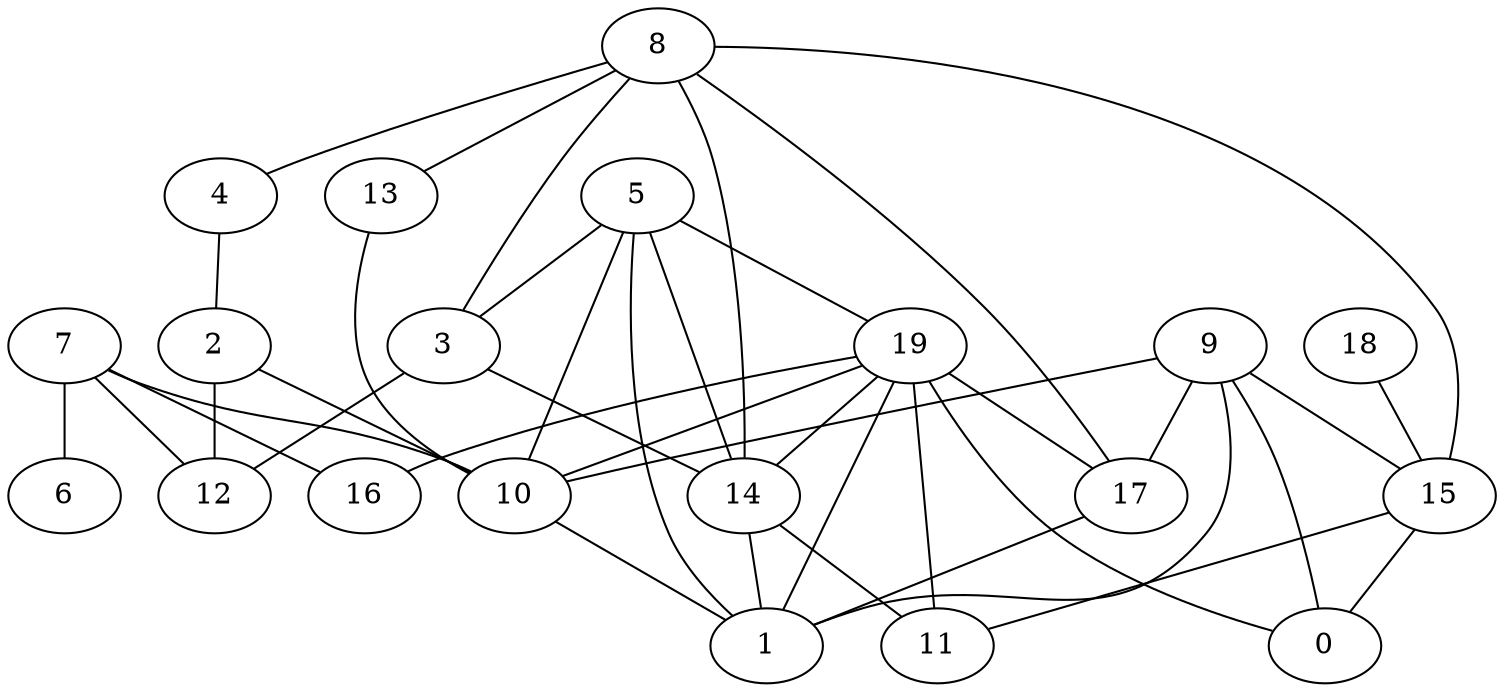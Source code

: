 digraph GG_graph {

subgraph G_graph {
edge [color = black]
"3" -> "12" [dir = none]
"18" -> "15" [dir = none]
"9" -> "10" [dir = none]
"9" -> "15" [dir = none]
"9" -> "17" [dir = none]
"7" -> "16" [dir = none]
"7" -> "6" [dir = none]
"7" -> "12" [dir = none]
"7" -> "10" [dir = none]
"15" -> "11" [dir = none]
"15" -> "0" [dir = none]
"8" -> "13" [dir = none]
"8" -> "15" [dir = none]
"5" -> "14" [dir = none]
"5" -> "10" [dir = none]
"19" -> "1" [dir = none]
"19" -> "10" [dir = none]
"2" -> "12" [dir = none]
"4" -> "2" [dir = none]
"19" -> "16" [dir = none]
"5" -> "1" [dir = none]
"14" -> "1" [dir = none]
"8" -> "17" [dir = none]
"8" -> "4" [dir = none]
"8" -> "3" [dir = none]
"14" -> "11" [dir = none]
"19" -> "17" [dir = none]
"5" -> "3" [dir = none]
"17" -> "1" [dir = none]
"19" -> "11" [dir = none]
"5" -> "19" [dir = none]
"3" -> "14" [dir = none]
"9" -> "1" [dir = none]
"19" -> "0" [dir = none]
"9" -> "0" [dir = none]
"8" -> "14" [dir = none]
"2" -> "10" [dir = none]
"10" -> "1" [dir = none]
"13" -> "10" [dir = none]
"19" -> "14" [dir = none]
}

}
